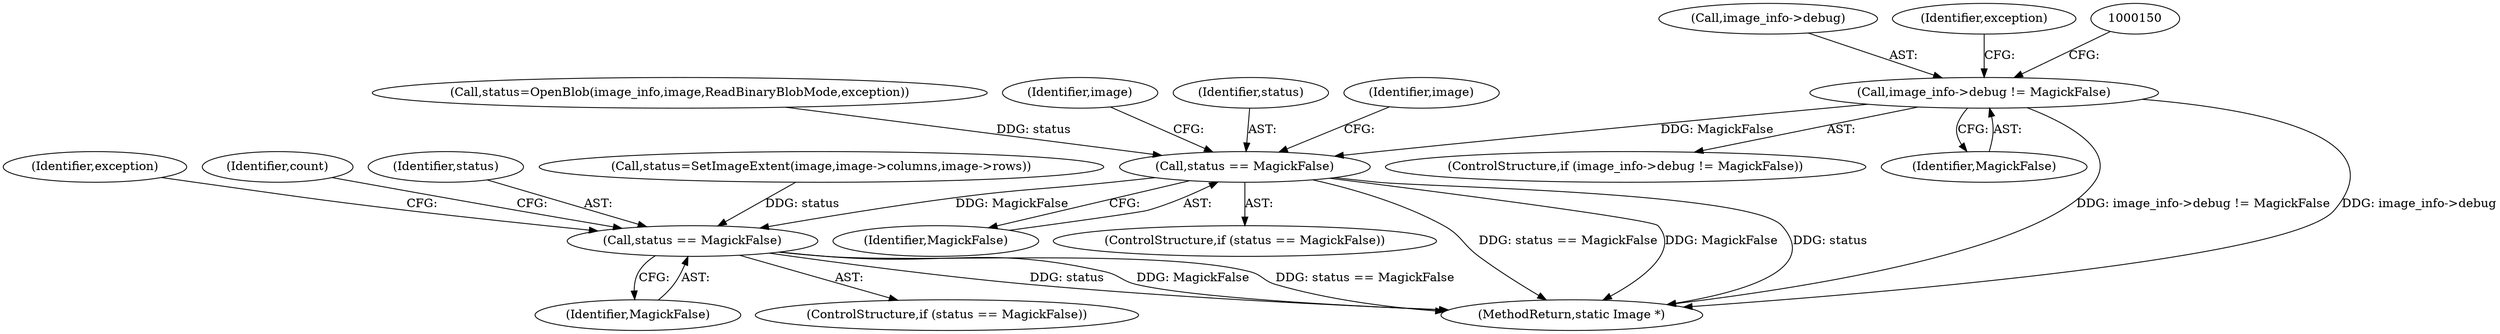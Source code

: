 digraph "0_ImageMagick_f6e9d0d9955e85bdd7540b251cd50d598dacc5e6_54@pointer" {
"1000144" [label="(Call,image_info->debug != MagickFalse)"];
"1000182" [label="(Call,status == MagickFalse)"];
"1000215" [label="(Call,status == MagickFalse)"];
"1000217" [label="(Identifier,MagickFalse)"];
"1000174" [label="(Call,status=OpenBlob(image_info,image,ReadBinaryBlobMode,exception))"];
"1000184" [label="(Identifier,MagickFalse)"];
"1000187" [label="(Identifier,image)"];
"1000145" [label="(Call,image_info->debug)"];
"1000143" [label="(ControlStructure,if (image_info->debug != MagickFalse))"];
"1000183" [label="(Identifier,status)"];
"1000214" [label="(ControlStructure,if (status == MagickFalse))"];
"1000181" [label="(ControlStructure,if (status == MagickFalse))"];
"1000215" [label="(Call,status == MagickFalse)"];
"1000220" [label="(Identifier,exception)"];
"1000229" [label="(Identifier,count)"];
"1000182" [label="(Call,status == MagickFalse)"];
"1000148" [label="(Identifier,MagickFalse)"];
"1000144" [label="(Call,image_info->debug != MagickFalse)"];
"1000562" [label="(MethodReturn,static Image *)"];
"1000216" [label="(Identifier,status)"];
"1000160" [label="(Identifier,exception)"];
"1000196" [label="(Identifier,image)"];
"1000204" [label="(Call,status=SetImageExtent(image,image->columns,image->rows))"];
"1000144" -> "1000143"  [label="AST: "];
"1000144" -> "1000148"  [label="CFG: "];
"1000145" -> "1000144"  [label="AST: "];
"1000148" -> "1000144"  [label="AST: "];
"1000150" -> "1000144"  [label="CFG: "];
"1000160" -> "1000144"  [label="CFG: "];
"1000144" -> "1000562"  [label="DDG: image_info->debug != MagickFalse"];
"1000144" -> "1000562"  [label="DDG: image_info->debug"];
"1000144" -> "1000182"  [label="DDG: MagickFalse"];
"1000182" -> "1000181"  [label="AST: "];
"1000182" -> "1000184"  [label="CFG: "];
"1000183" -> "1000182"  [label="AST: "];
"1000184" -> "1000182"  [label="AST: "];
"1000187" -> "1000182"  [label="CFG: "];
"1000196" -> "1000182"  [label="CFG: "];
"1000182" -> "1000562"  [label="DDG: status == MagickFalse"];
"1000182" -> "1000562"  [label="DDG: MagickFalse"];
"1000182" -> "1000562"  [label="DDG: status"];
"1000174" -> "1000182"  [label="DDG: status"];
"1000182" -> "1000215"  [label="DDG: MagickFalse"];
"1000215" -> "1000214"  [label="AST: "];
"1000215" -> "1000217"  [label="CFG: "];
"1000216" -> "1000215"  [label="AST: "];
"1000217" -> "1000215"  [label="AST: "];
"1000220" -> "1000215"  [label="CFG: "];
"1000229" -> "1000215"  [label="CFG: "];
"1000215" -> "1000562"  [label="DDG: status"];
"1000215" -> "1000562"  [label="DDG: MagickFalse"];
"1000215" -> "1000562"  [label="DDG: status == MagickFalse"];
"1000204" -> "1000215"  [label="DDG: status"];
}
